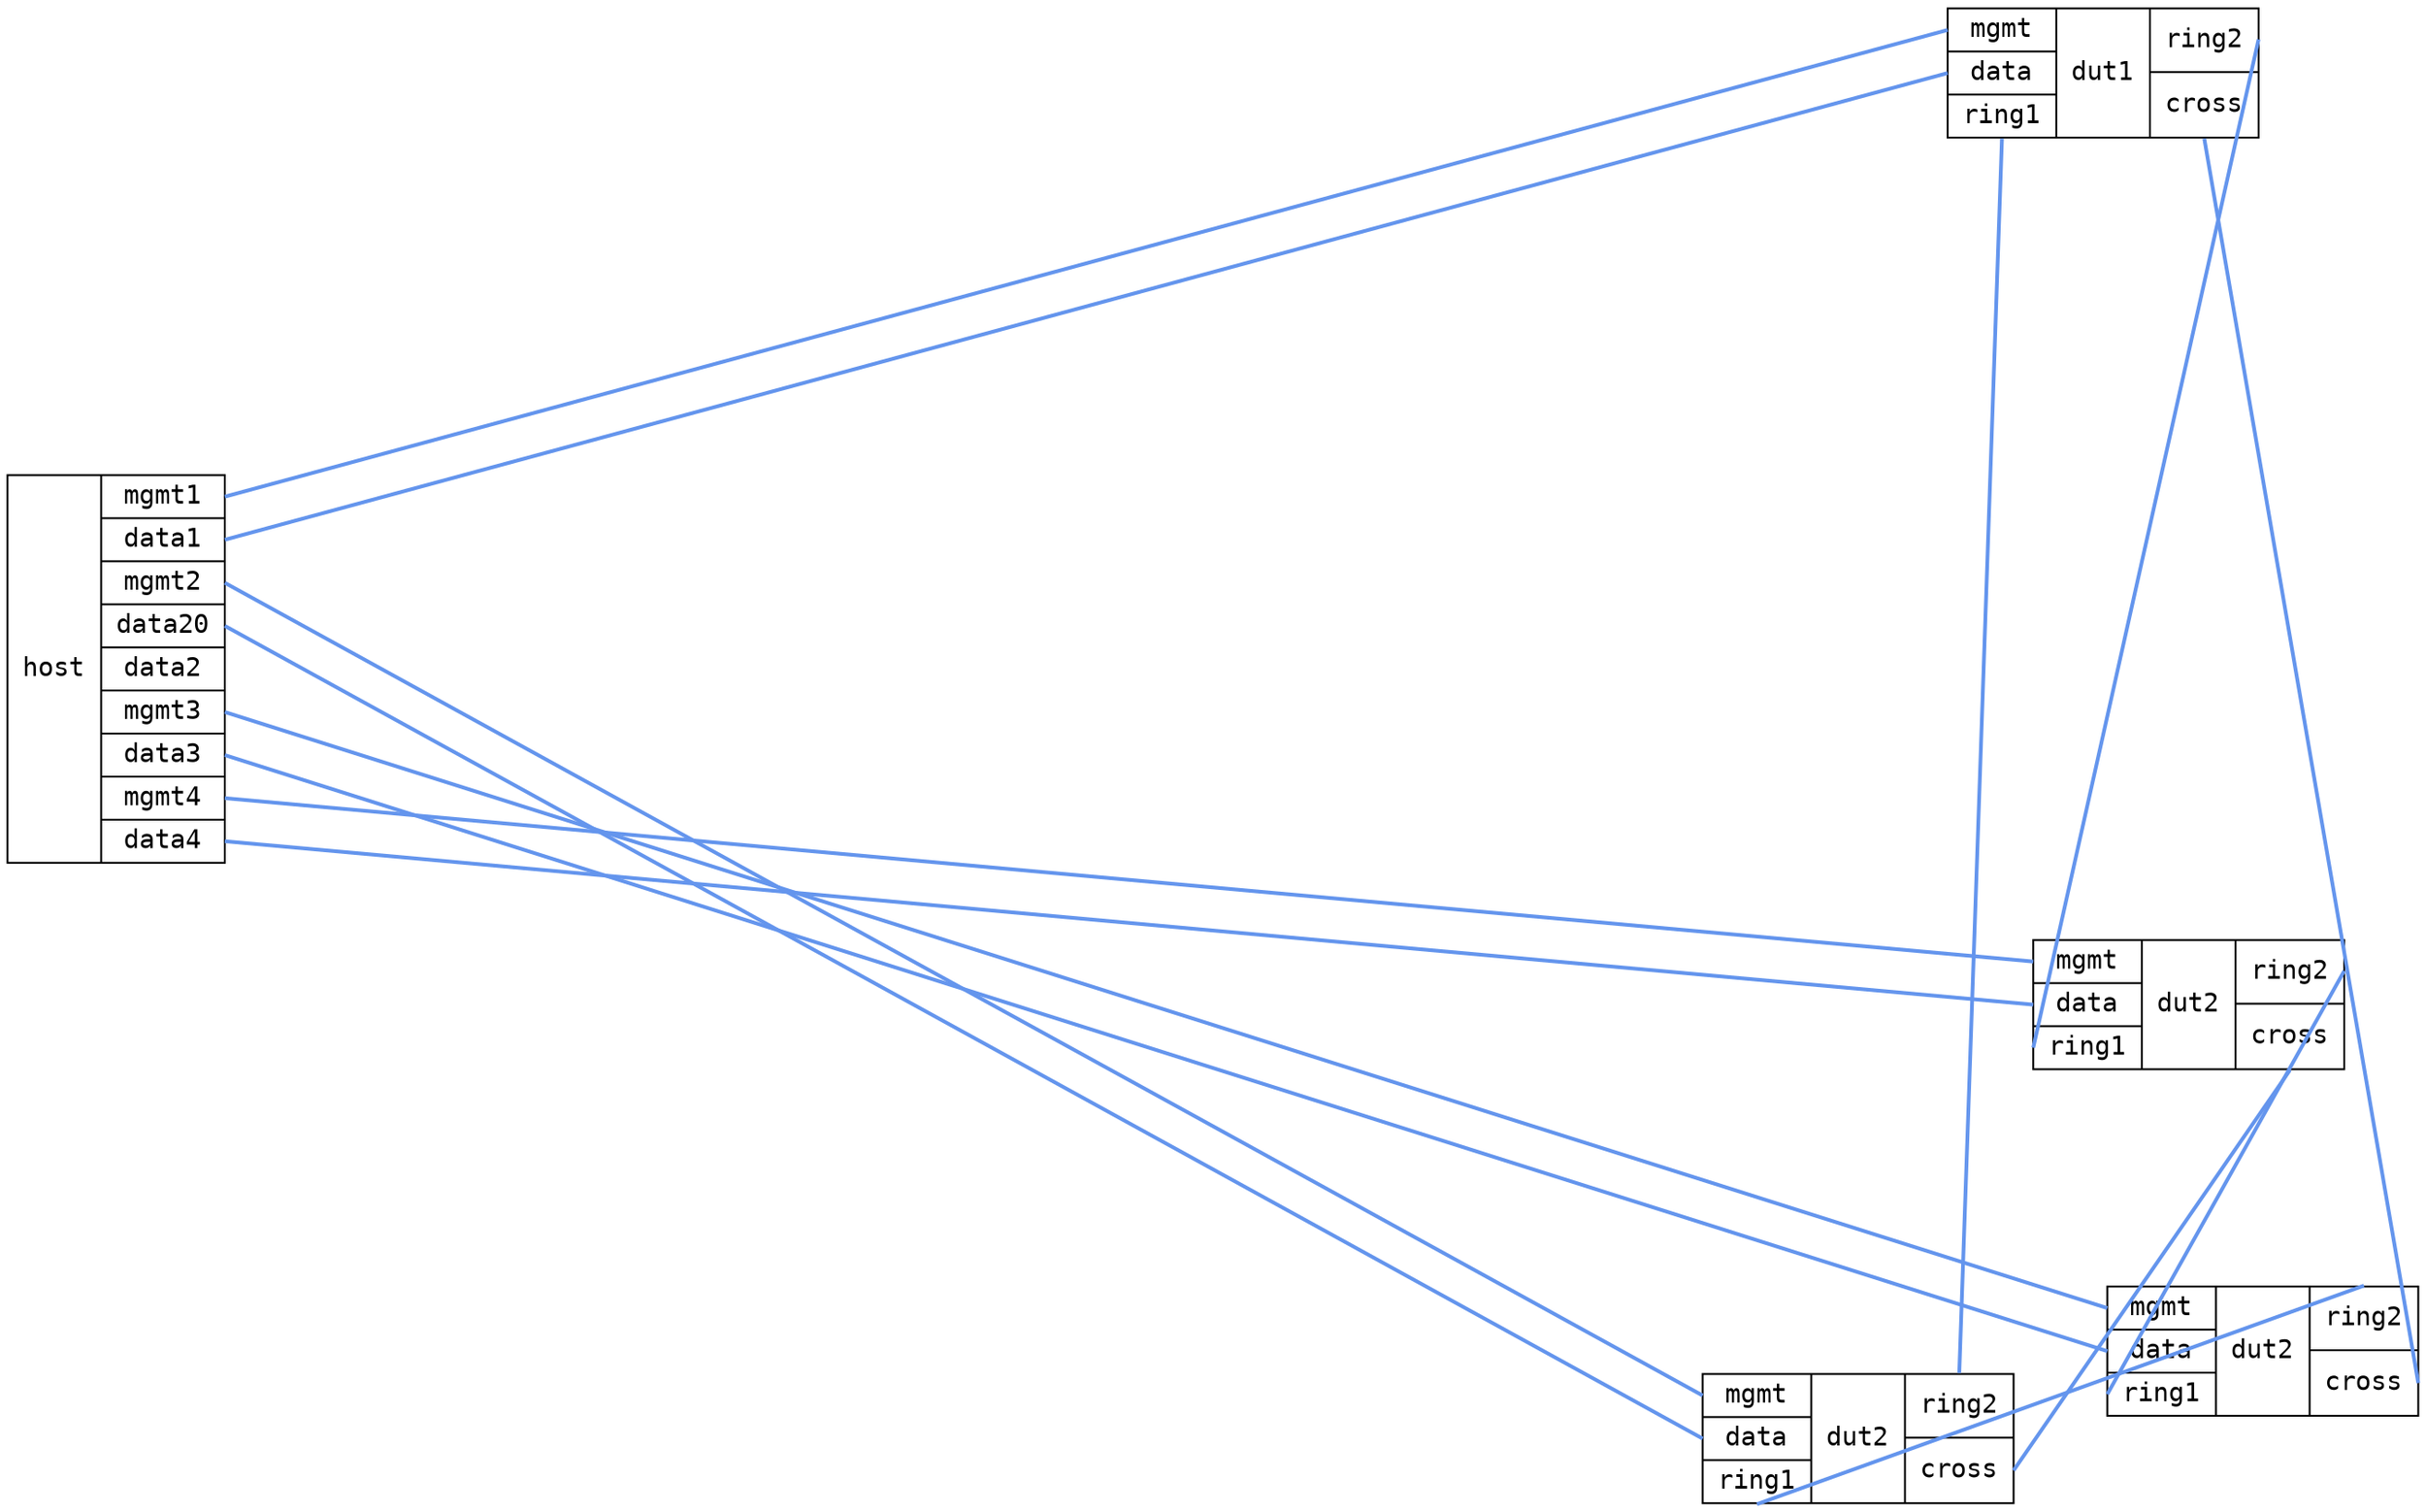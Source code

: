 graph "ring-4-duts" {
	layout="neato";
	overlap="false";
	esep="+20";

        node [shape=record, fontname="monospace"];
	edge [color="cornflowerblue", penwidth="2"];

	host [
	    label="host | { <mgmt1> mgmt1 | <data1> data1 | <mgmt2> mgmt2 | <data2> data20 | <data2>  data2  | <mgmt3> mgmt3 |  <data3>  data3 | <mgmt4> mgmt4 |  <data4>  data4 }",
	    pos="0,15!",
	    kind="controller",
	];

        dut1 [
	    label="{ <mgmt> mgmt | <data> data | <ring1> ring1 } | dut1 | { <ring2> ring2 | <cross> cross }",
	    pos="10,18!",
	    kind="infix",
	];

        dut2 [
	     label="{ <mgmt> mgmt | <data> data | <ring1> ring1 } | dut2 | { <ring2> ring2 | <cross> cross }",
	      pos="10,12!",
	      kind="infix",
	];

        dut3 [
	     label="{ <mgmt> mgmt | <data> data | <ring1> ring1 } | dut2 | { <ring2> ring2 | <cross> cross}",
	      pos="10,12!",
	      kind="infix",
	];

        dut4 [
	     label="{ <mgmt> mgmt | <data> data | <ring1> ring1 } | dut2 | { <ring2> ring2 | <cross> cross }",
	     pos="10,12!",
	     kind="infix",
	];

	host:mgmt1 -- dut1:mgmt [kind=mgmt]
	host:mgmt2 -- dut2:mgmt [kind=mgmt]
	host:mgmt3 -- dut3:mgmt [kind=mgmt]
	host:mgmt4 -- dut4:mgmt [kind=mgmt]

	# Host-Dut links
	host:data1 -- dut1:data
	host:data2 -- dut2:data
	host:data3 -- dut3:data
	host:data4 -- dut4:data

	# Ring
	dut1:ring1 -- dut2:ring2
	dut2:ring1 -- dut3:ring2
	dut3:ring1 -- dut4:ring2
	dut4:ring1 -- dut1:ring2

	# Cross
	dut1:cross -- dut3:cross
	dut2:cross -- dut4:cross
}
